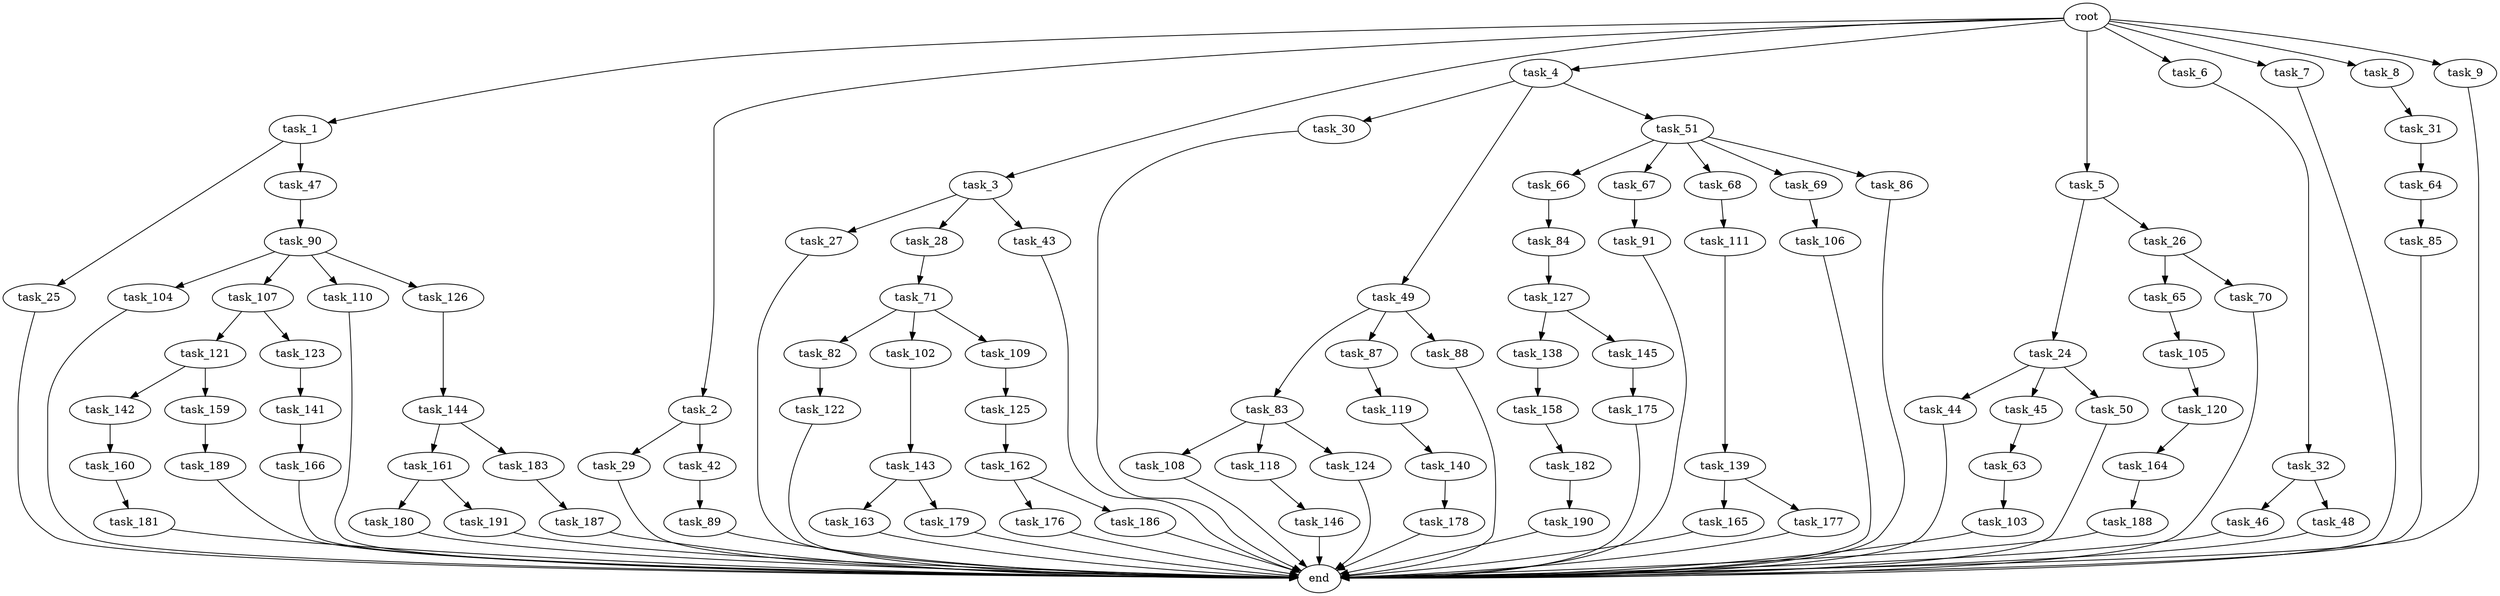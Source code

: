 digraph G {
  root [size="0.000000"];
  task_1 [size="2.048000"];
  task_2 [size="2.048000"];
  task_3 [size="2.048000"];
  task_4 [size="2.048000"];
  task_5 [size="2.048000"];
  task_6 [size="2.048000"];
  task_7 [size="2.048000"];
  task_8 [size="2.048000"];
  task_9 [size="2.048000"];
  task_24 [size="274877906.944000"];
  task_25 [size="274877906.944000"];
  task_26 [size="274877906.944000"];
  task_27 [size="274877906.944000"];
  task_28 [size="274877906.944000"];
  task_29 [size="1717986918.400000"];
  task_30 [size="1099511627.776000"];
  task_31 [size="1099511627.776000"];
  task_32 [size="274877906.944000"];
  task_42 [size="1717986918.400000"];
  task_43 [size="274877906.944000"];
  task_44 [size="841813590.016000"];
  task_45 [size="841813590.016000"];
  task_46 [size="154618822.656000"];
  task_47 [size="274877906.944000"];
  task_48 [size="154618822.656000"];
  task_49 [size="1099511627.776000"];
  task_50 [size="841813590.016000"];
  task_51 [size="1099511627.776000"];
  task_63 [size="68719476.736000"];
  task_64 [size="68719476.736000"];
  task_65 [size="68719476.736000"];
  task_66 [size="429496729.600000"];
  task_67 [size="429496729.600000"];
  task_68 [size="429496729.600000"];
  task_69 [size="429496729.600000"];
  task_70 [size="68719476.736000"];
  task_71 [size="274877906.944000"];
  task_82 [size="68719476.736000"];
  task_83 [size="841813590.016000"];
  task_84 [size="274877906.944000"];
  task_85 [size="274877906.944000"];
  task_86 [size="429496729.600000"];
  task_87 [size="841813590.016000"];
  task_88 [size="841813590.016000"];
  task_89 [size="1717986918.400000"];
  task_90 [size="1099511627.776000"];
  task_91 [size="618475290.624000"];
  task_102 [size="68719476.736000"];
  task_103 [size="429496729.600000"];
  task_104 [size="429496729.600000"];
  task_105 [size="429496729.600000"];
  task_106 [size="68719476.736000"];
  task_107 [size="429496729.600000"];
  task_108 [size="154618822.656000"];
  task_109 [size="68719476.736000"];
  task_110 [size="429496729.600000"];
  task_111 [size="1717986918.400000"];
  task_118 [size="154618822.656000"];
  task_119 [size="429496729.600000"];
  task_120 [size="618475290.624000"];
  task_121 [size="1099511627.776000"];
  task_122 [size="429496729.600000"];
  task_123 [size="1099511627.776000"];
  task_124 [size="154618822.656000"];
  task_125 [size="1099511627.776000"];
  task_126 [size="429496729.600000"];
  task_127 [size="1391569403.904000"];
  task_138 [size="274877906.944000"];
  task_139 [size="618475290.624000"];
  task_140 [size="274877906.944000"];
  task_141 [size="618475290.624000"];
  task_142 [size="68719476.736000"];
  task_143 [size="1717986918.400000"];
  task_144 [size="68719476.736000"];
  task_145 [size="274877906.944000"];
  task_146 [size="841813590.016000"];
  task_158 [size="841813590.016000"];
  task_159 [size="68719476.736000"];
  task_160 [size="841813590.016000"];
  task_161 [size="1717986918.400000"];
  task_162 [size="841813590.016000"];
  task_163 [size="618475290.624000"];
  task_164 [size="618475290.624000"];
  task_165 [size="1391569403.904000"];
  task_166 [size="429496729.600000"];
  task_175 [size="1391569403.904000"];
  task_176 [size="429496729.600000"];
  task_177 [size="1391569403.904000"];
  task_178 [size="618475290.624000"];
  task_179 [size="618475290.624000"];
  task_180 [size="618475290.624000"];
  task_181 [size="618475290.624000"];
  task_182 [size="1391569403.904000"];
  task_183 [size="1717986918.400000"];
  task_186 [size="429496729.600000"];
  task_187 [size="841813590.016000"];
  task_188 [size="68719476.736000"];
  task_189 [size="1099511627.776000"];
  task_190 [size="68719476.736000"];
  task_191 [size="618475290.624000"];
  end [size="0.000000"];

  root -> task_1 [size="1.000000"];
  root -> task_2 [size="1.000000"];
  root -> task_3 [size="1.000000"];
  root -> task_4 [size="1.000000"];
  root -> task_5 [size="1.000000"];
  root -> task_6 [size="1.000000"];
  root -> task_7 [size="1.000000"];
  root -> task_8 [size="1.000000"];
  root -> task_9 [size="1.000000"];
  task_1 -> task_25 [size="134217728.000000"];
  task_1 -> task_47 [size="134217728.000000"];
  task_2 -> task_29 [size="838860800.000000"];
  task_2 -> task_42 [size="838860800.000000"];
  task_3 -> task_27 [size="134217728.000000"];
  task_3 -> task_28 [size="134217728.000000"];
  task_3 -> task_43 [size="134217728.000000"];
  task_4 -> task_30 [size="536870912.000000"];
  task_4 -> task_49 [size="536870912.000000"];
  task_4 -> task_51 [size="536870912.000000"];
  task_5 -> task_24 [size="134217728.000000"];
  task_5 -> task_26 [size="134217728.000000"];
  task_6 -> task_32 [size="134217728.000000"];
  task_7 -> end [size="1.000000"];
  task_8 -> task_31 [size="536870912.000000"];
  task_9 -> end [size="1.000000"];
  task_24 -> task_44 [size="411041792.000000"];
  task_24 -> task_45 [size="411041792.000000"];
  task_24 -> task_50 [size="411041792.000000"];
  task_25 -> end [size="1.000000"];
  task_26 -> task_65 [size="33554432.000000"];
  task_26 -> task_70 [size="33554432.000000"];
  task_27 -> end [size="1.000000"];
  task_28 -> task_71 [size="134217728.000000"];
  task_29 -> end [size="1.000000"];
  task_30 -> end [size="1.000000"];
  task_31 -> task_64 [size="33554432.000000"];
  task_32 -> task_46 [size="75497472.000000"];
  task_32 -> task_48 [size="75497472.000000"];
  task_42 -> task_89 [size="838860800.000000"];
  task_43 -> end [size="1.000000"];
  task_44 -> end [size="1.000000"];
  task_45 -> task_63 [size="33554432.000000"];
  task_46 -> end [size="1.000000"];
  task_47 -> task_90 [size="536870912.000000"];
  task_48 -> end [size="1.000000"];
  task_49 -> task_83 [size="411041792.000000"];
  task_49 -> task_87 [size="411041792.000000"];
  task_49 -> task_88 [size="411041792.000000"];
  task_50 -> end [size="1.000000"];
  task_51 -> task_66 [size="209715200.000000"];
  task_51 -> task_67 [size="209715200.000000"];
  task_51 -> task_68 [size="209715200.000000"];
  task_51 -> task_69 [size="209715200.000000"];
  task_51 -> task_86 [size="209715200.000000"];
  task_63 -> task_103 [size="209715200.000000"];
  task_64 -> task_85 [size="134217728.000000"];
  task_65 -> task_105 [size="209715200.000000"];
  task_66 -> task_84 [size="134217728.000000"];
  task_67 -> task_91 [size="301989888.000000"];
  task_68 -> task_111 [size="838860800.000000"];
  task_69 -> task_106 [size="33554432.000000"];
  task_70 -> end [size="1.000000"];
  task_71 -> task_82 [size="33554432.000000"];
  task_71 -> task_102 [size="33554432.000000"];
  task_71 -> task_109 [size="33554432.000000"];
  task_82 -> task_122 [size="209715200.000000"];
  task_83 -> task_108 [size="75497472.000000"];
  task_83 -> task_118 [size="75497472.000000"];
  task_83 -> task_124 [size="75497472.000000"];
  task_84 -> task_127 [size="679477248.000000"];
  task_85 -> end [size="1.000000"];
  task_86 -> end [size="1.000000"];
  task_87 -> task_119 [size="209715200.000000"];
  task_88 -> end [size="1.000000"];
  task_89 -> end [size="1.000000"];
  task_90 -> task_104 [size="209715200.000000"];
  task_90 -> task_107 [size="209715200.000000"];
  task_90 -> task_110 [size="209715200.000000"];
  task_90 -> task_126 [size="209715200.000000"];
  task_91 -> end [size="1.000000"];
  task_102 -> task_143 [size="838860800.000000"];
  task_103 -> end [size="1.000000"];
  task_104 -> end [size="1.000000"];
  task_105 -> task_120 [size="301989888.000000"];
  task_106 -> end [size="1.000000"];
  task_107 -> task_121 [size="536870912.000000"];
  task_107 -> task_123 [size="536870912.000000"];
  task_108 -> end [size="1.000000"];
  task_109 -> task_125 [size="536870912.000000"];
  task_110 -> end [size="1.000000"];
  task_111 -> task_139 [size="301989888.000000"];
  task_118 -> task_146 [size="411041792.000000"];
  task_119 -> task_140 [size="134217728.000000"];
  task_120 -> task_164 [size="301989888.000000"];
  task_121 -> task_142 [size="33554432.000000"];
  task_121 -> task_159 [size="33554432.000000"];
  task_122 -> end [size="1.000000"];
  task_123 -> task_141 [size="301989888.000000"];
  task_124 -> end [size="1.000000"];
  task_125 -> task_162 [size="411041792.000000"];
  task_126 -> task_144 [size="33554432.000000"];
  task_127 -> task_138 [size="134217728.000000"];
  task_127 -> task_145 [size="134217728.000000"];
  task_138 -> task_158 [size="411041792.000000"];
  task_139 -> task_165 [size="679477248.000000"];
  task_139 -> task_177 [size="679477248.000000"];
  task_140 -> task_178 [size="301989888.000000"];
  task_141 -> task_166 [size="209715200.000000"];
  task_142 -> task_160 [size="411041792.000000"];
  task_143 -> task_163 [size="301989888.000000"];
  task_143 -> task_179 [size="301989888.000000"];
  task_144 -> task_161 [size="838860800.000000"];
  task_144 -> task_183 [size="838860800.000000"];
  task_145 -> task_175 [size="679477248.000000"];
  task_146 -> end [size="1.000000"];
  task_158 -> task_182 [size="679477248.000000"];
  task_159 -> task_189 [size="536870912.000000"];
  task_160 -> task_181 [size="301989888.000000"];
  task_161 -> task_180 [size="301989888.000000"];
  task_161 -> task_191 [size="301989888.000000"];
  task_162 -> task_176 [size="209715200.000000"];
  task_162 -> task_186 [size="209715200.000000"];
  task_163 -> end [size="1.000000"];
  task_164 -> task_188 [size="33554432.000000"];
  task_165 -> end [size="1.000000"];
  task_166 -> end [size="1.000000"];
  task_175 -> end [size="1.000000"];
  task_176 -> end [size="1.000000"];
  task_177 -> end [size="1.000000"];
  task_178 -> end [size="1.000000"];
  task_179 -> end [size="1.000000"];
  task_180 -> end [size="1.000000"];
  task_181 -> end [size="1.000000"];
  task_182 -> task_190 [size="33554432.000000"];
  task_183 -> task_187 [size="411041792.000000"];
  task_186 -> end [size="1.000000"];
  task_187 -> end [size="1.000000"];
  task_188 -> end [size="1.000000"];
  task_189 -> end [size="1.000000"];
  task_190 -> end [size="1.000000"];
  task_191 -> end [size="1.000000"];
}
